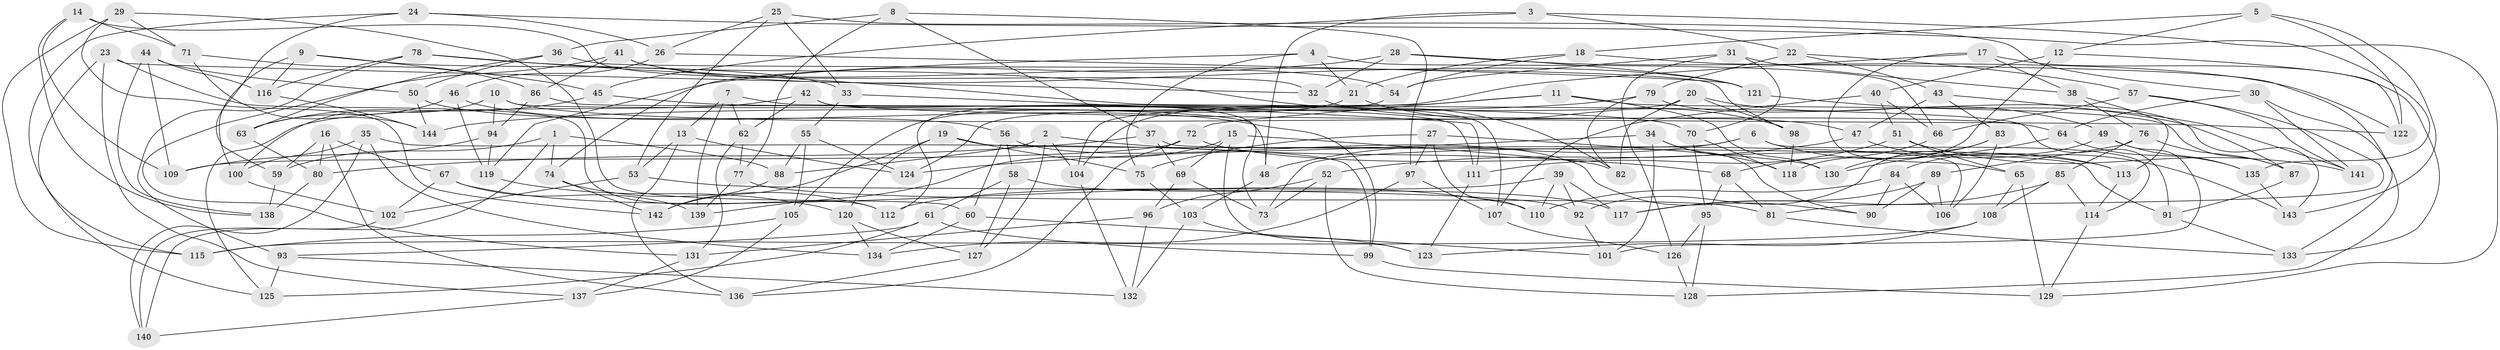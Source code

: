 // Generated by graph-tools (version 1.1) at 2025/37/03/09/25 02:37:53]
// undirected, 144 vertices, 288 edges
graph export_dot {
graph [start="1"]
  node [color=gray90,style=filled];
  1;
  2;
  3;
  4;
  5;
  6;
  7;
  8;
  9;
  10;
  11;
  12;
  13;
  14;
  15;
  16;
  17;
  18;
  19;
  20;
  21;
  22;
  23;
  24;
  25;
  26;
  27;
  28;
  29;
  30;
  31;
  32;
  33;
  34;
  35;
  36;
  37;
  38;
  39;
  40;
  41;
  42;
  43;
  44;
  45;
  46;
  47;
  48;
  49;
  50;
  51;
  52;
  53;
  54;
  55;
  56;
  57;
  58;
  59;
  60;
  61;
  62;
  63;
  64;
  65;
  66;
  67;
  68;
  69;
  70;
  71;
  72;
  73;
  74;
  75;
  76;
  77;
  78;
  79;
  80;
  81;
  82;
  83;
  84;
  85;
  86;
  87;
  88;
  89;
  90;
  91;
  92;
  93;
  94;
  95;
  96;
  97;
  98;
  99;
  100;
  101;
  102;
  103;
  104;
  105;
  106;
  107;
  108;
  109;
  110;
  111;
  112;
  113;
  114;
  115;
  116;
  117;
  118;
  119;
  120;
  121;
  122;
  123;
  124;
  125;
  126;
  127;
  128;
  129;
  130;
  131;
  132;
  133;
  134;
  135;
  136;
  137;
  138;
  139;
  140;
  141;
  142;
  143;
  144;
  1 -- 74;
  1 -- 59;
  1 -- 140;
  1 -- 88;
  2 -- 127;
  2 -- 88;
  2 -- 104;
  2 -- 68;
  3 -- 45;
  3 -- 22;
  3 -- 129;
  3 -- 48;
  4 -- 75;
  4 -- 21;
  4 -- 74;
  4 -- 66;
  5 -- 122;
  5 -- 18;
  5 -- 12;
  5 -- 143;
  6 -- 113;
  6 -- 73;
  6 -- 48;
  6 -- 114;
  7 -- 91;
  7 -- 13;
  7 -- 139;
  7 -- 62;
  8 -- 97;
  8 -- 36;
  8 -- 77;
  8 -- 37;
  9 -- 100;
  9 -- 45;
  9 -- 33;
  9 -- 116;
  10 -- 48;
  10 -- 100;
  10 -- 64;
  10 -- 94;
  11 -- 104;
  11 -- 87;
  11 -- 130;
  11 -- 72;
  12 -- 40;
  12 -- 118;
  12 -- 122;
  13 -- 53;
  13 -- 124;
  13 -- 136;
  14 -- 32;
  14 -- 109;
  14 -- 71;
  14 -- 138;
  15 -- 69;
  15 -- 123;
  15 -- 139;
  15 -- 82;
  16 -- 80;
  16 -- 59;
  16 -- 136;
  16 -- 67;
  17 -- 133;
  17 -- 65;
  17 -- 38;
  17 -- 104;
  18 -- 54;
  18 -- 21;
  18 -- 133;
  19 -- 120;
  19 -- 142;
  19 -- 75;
  19 -- 91;
  20 -- 98;
  20 -- 82;
  20 -- 49;
  20 -- 124;
  21 -- 105;
  21 -- 98;
  22 -- 79;
  22 -- 57;
  22 -- 43;
  23 -- 32;
  23 -- 125;
  23 -- 137;
  23 -- 112;
  24 -- 59;
  24 -- 135;
  24 -- 26;
  24 -- 115;
  25 -- 33;
  25 -- 30;
  25 -- 26;
  25 -- 53;
  26 -- 46;
  26 -- 121;
  27 -- 130;
  27 -- 97;
  27 -- 75;
  27 -- 110;
  28 -- 32;
  28 -- 121;
  28 -- 119;
  28 -- 122;
  29 -- 60;
  29 -- 71;
  29 -- 115;
  29 -- 142;
  30 -- 128;
  30 -- 141;
  30 -- 64;
  31 -- 126;
  31 -- 38;
  31 -- 70;
  31 -- 54;
  32 -- 47;
  33 -- 55;
  33 -- 111;
  34 -- 118;
  34 -- 101;
  34 -- 90;
  34 -- 124;
  35 -- 100;
  35 -- 134;
  35 -- 140;
  35 -- 99;
  36 -- 63;
  36 -- 98;
  36 -- 50;
  37 -- 106;
  37 -- 69;
  37 -- 80;
  38 -- 113;
  38 -- 76;
  39 -- 92;
  39 -- 112;
  39 -- 110;
  39 -- 117;
  40 -- 66;
  40 -- 51;
  40 -- 107;
  41 -- 54;
  41 -- 86;
  41 -- 121;
  41 -- 131;
  42 -- 62;
  42 -- 125;
  42 -- 73;
  42 -- 122;
  43 -- 47;
  43 -- 83;
  43 -- 87;
  44 -- 50;
  44 -- 138;
  44 -- 109;
  44 -- 116;
  45 -- 63;
  45 -- 70;
  46 -- 119;
  46 -- 63;
  46 -- 99;
  47 -- 52;
  47 -- 143;
  48 -- 103;
  49 -- 135;
  49 -- 101;
  49 -- 84;
  50 -- 56;
  50 -- 144;
  51 -- 111;
  51 -- 141;
  51 -- 65;
  52 -- 96;
  52 -- 128;
  52 -- 73;
  53 -- 102;
  53 -- 92;
  54 -- 112;
  55 -- 88;
  55 -- 124;
  55 -- 105;
  56 -- 90;
  56 -- 60;
  56 -- 58;
  57 -- 66;
  57 -- 81;
  57 -- 141;
  58 -- 117;
  58 -- 61;
  58 -- 127;
  59 -- 138;
  60 -- 134;
  60 -- 101;
  61 -- 93;
  61 -- 125;
  61 -- 99;
  62 -- 77;
  62 -- 131;
  63 -- 80;
  64 -- 135;
  64 -- 130;
  65 -- 129;
  65 -- 108;
  66 -- 68;
  67 -- 102;
  67 -- 110;
  67 -- 139;
  68 -- 95;
  68 -- 81;
  69 -- 96;
  69 -- 73;
  70 -- 118;
  70 -- 95;
  71 -- 86;
  71 -- 144;
  72 -- 136;
  72 -- 109;
  72 -- 113;
  74 -- 112;
  74 -- 142;
  75 -- 103;
  76 -- 89;
  76 -- 87;
  76 -- 85;
  77 -- 81;
  77 -- 139;
  78 -- 93;
  78 -- 107;
  78 -- 82;
  78 -- 116;
  79 -- 143;
  79 -- 82;
  79 -- 144;
  80 -- 138;
  81 -- 133;
  83 -- 92;
  83 -- 130;
  83 -- 106;
  84 -- 90;
  84 -- 110;
  84 -- 106;
  85 -- 114;
  85 -- 108;
  85 -- 117;
  86 -- 111;
  86 -- 94;
  87 -- 91;
  88 -- 142;
  89 -- 90;
  89 -- 117;
  89 -- 106;
  91 -- 133;
  92 -- 101;
  93 -- 132;
  93 -- 125;
  94 -- 109;
  94 -- 119;
  95 -- 128;
  95 -- 126;
  96 -- 131;
  96 -- 132;
  97 -- 107;
  97 -- 134;
  98 -- 118;
  99 -- 129;
  100 -- 102;
  102 -- 140;
  103 -- 132;
  103 -- 123;
  104 -- 132;
  105 -- 137;
  105 -- 115;
  107 -- 126;
  108 -- 123;
  108 -- 115;
  111 -- 123;
  113 -- 114;
  114 -- 129;
  116 -- 144;
  119 -- 120;
  120 -- 134;
  120 -- 127;
  121 -- 141;
  126 -- 128;
  127 -- 136;
  131 -- 137;
  135 -- 143;
  137 -- 140;
}
